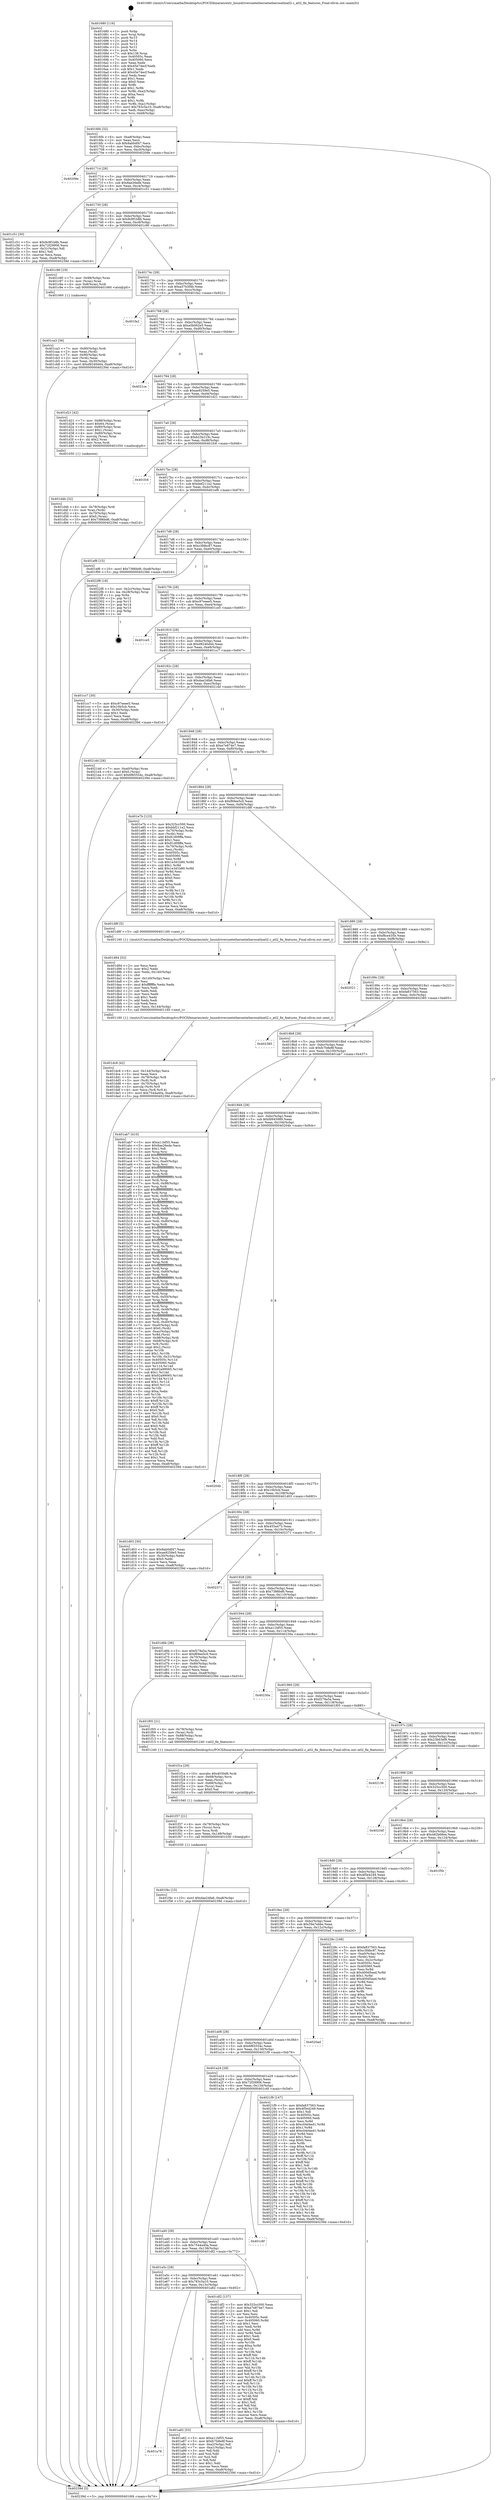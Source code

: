 digraph "0x401680" {
  label = "0x401680 (/mnt/c/Users/mathe/Desktop/tcc/POCII/binaries/extr_linuxdriversnetethernetatherosatlxatl2.c_atl2_fix_features_Final-ollvm.out::main(0))"
  labelloc = "t"
  node[shape=record]

  Entry [label="",width=0.3,height=0.3,shape=circle,fillcolor=black,style=filled]
  "0x4016f4" [label="{
     0x4016f4 [32]\l
     | [instrs]\l
     &nbsp;&nbsp;0x4016f4 \<+6\>: mov -0xa8(%rbp),%eax\l
     &nbsp;&nbsp;0x4016fa \<+2\>: mov %eax,%ecx\l
     &nbsp;&nbsp;0x4016fc \<+6\>: sub $0x8ab0df47,%ecx\l
     &nbsp;&nbsp;0x401702 \<+6\>: mov %eax,-0xbc(%rbp)\l
     &nbsp;&nbsp;0x401708 \<+6\>: mov %ecx,-0xc0(%rbp)\l
     &nbsp;&nbsp;0x40170e \<+6\>: je 000000000040209e \<main+0xa1e\>\l
  }"]
  "0x40209e" [label="{
     0x40209e\l
  }", style=dashed]
  "0x401714" [label="{
     0x401714 [28]\l
     | [instrs]\l
     &nbsp;&nbsp;0x401714 \<+5\>: jmp 0000000000401719 \<main+0x99\>\l
     &nbsp;&nbsp;0x401719 \<+6\>: mov -0xbc(%rbp),%eax\l
     &nbsp;&nbsp;0x40171f \<+5\>: sub $0x8ae26ede,%eax\l
     &nbsp;&nbsp;0x401724 \<+6\>: mov %eax,-0xc4(%rbp)\l
     &nbsp;&nbsp;0x40172a \<+6\>: je 0000000000401c51 \<main+0x5d1\>\l
  }"]
  Exit [label="",width=0.3,height=0.3,shape=circle,fillcolor=black,style=filled,peripheries=2]
  "0x401c51" [label="{
     0x401c51 [30]\l
     | [instrs]\l
     &nbsp;&nbsp;0x401c51 \<+5\>: mov $0x9c9f1b8b,%eax\l
     &nbsp;&nbsp;0x401c56 \<+5\>: mov $0x72f29906,%ecx\l
     &nbsp;&nbsp;0x401c5b \<+3\>: mov -0x31(%rbp),%dl\l
     &nbsp;&nbsp;0x401c5e \<+3\>: test $0x1,%dl\l
     &nbsp;&nbsp;0x401c61 \<+3\>: cmovne %ecx,%eax\l
     &nbsp;&nbsp;0x401c64 \<+6\>: mov %eax,-0xa8(%rbp)\l
     &nbsp;&nbsp;0x401c6a \<+5\>: jmp 000000000040239d \<main+0xd1d\>\l
  }"]
  "0x401730" [label="{
     0x401730 [28]\l
     | [instrs]\l
     &nbsp;&nbsp;0x401730 \<+5\>: jmp 0000000000401735 \<main+0xb5\>\l
     &nbsp;&nbsp;0x401735 \<+6\>: mov -0xbc(%rbp),%eax\l
     &nbsp;&nbsp;0x40173b \<+5\>: sub $0x9c9f1b8b,%eax\l
     &nbsp;&nbsp;0x401740 \<+6\>: mov %eax,-0xc8(%rbp)\l
     &nbsp;&nbsp;0x401746 \<+6\>: je 0000000000401c90 \<main+0x610\>\l
  }"]
  "0x401f4c" [label="{
     0x401f4c [15]\l
     | [instrs]\l
     &nbsp;&nbsp;0x401f4c \<+10\>: movl $0xdae24fa6,-0xa8(%rbp)\l
     &nbsp;&nbsp;0x401f56 \<+5\>: jmp 000000000040239d \<main+0xd1d\>\l
  }"]
  "0x401c90" [label="{
     0x401c90 [19]\l
     | [instrs]\l
     &nbsp;&nbsp;0x401c90 \<+7\>: mov -0x98(%rbp),%rax\l
     &nbsp;&nbsp;0x401c97 \<+3\>: mov (%rax),%rax\l
     &nbsp;&nbsp;0x401c9a \<+4\>: mov 0x8(%rax),%rdi\l
     &nbsp;&nbsp;0x401c9e \<+5\>: call 0000000000401060 \<atoi@plt\>\l
     | [calls]\l
     &nbsp;&nbsp;0x401060 \{1\} (unknown)\l
  }"]
  "0x40174c" [label="{
     0x40174c [28]\l
     | [instrs]\l
     &nbsp;&nbsp;0x40174c \<+5\>: jmp 0000000000401751 \<main+0xd1\>\l
     &nbsp;&nbsp;0x401751 \<+6\>: mov -0xbc(%rbp),%eax\l
     &nbsp;&nbsp;0x401757 \<+5\>: sub $0xa57b3f4b,%eax\l
     &nbsp;&nbsp;0x40175c \<+6\>: mov %eax,-0xcc(%rbp)\l
     &nbsp;&nbsp;0x401762 \<+6\>: je 0000000000401fa2 \<main+0x922\>\l
  }"]
  "0x401f37" [label="{
     0x401f37 [21]\l
     | [instrs]\l
     &nbsp;&nbsp;0x401f37 \<+4\>: mov -0x78(%rbp),%rcx\l
     &nbsp;&nbsp;0x401f3b \<+3\>: mov (%rcx),%rcx\l
     &nbsp;&nbsp;0x401f3e \<+3\>: mov %rcx,%rdi\l
     &nbsp;&nbsp;0x401f41 \<+6\>: mov %eax,-0x148(%rbp)\l
     &nbsp;&nbsp;0x401f47 \<+5\>: call 0000000000401030 \<free@plt\>\l
     | [calls]\l
     &nbsp;&nbsp;0x401030 \{1\} (unknown)\l
  }"]
  "0x401fa2" [label="{
     0x401fa2\l
  }", style=dashed]
  "0x401768" [label="{
     0x401768 [28]\l
     | [instrs]\l
     &nbsp;&nbsp;0x401768 \<+5\>: jmp 000000000040176d \<main+0xed\>\l
     &nbsp;&nbsp;0x40176d \<+6\>: mov -0xbc(%rbp),%eax\l
     &nbsp;&nbsp;0x401773 \<+5\>: sub $0xa5b062e5,%eax\l
     &nbsp;&nbsp;0x401778 \<+6\>: mov %eax,-0xd0(%rbp)\l
     &nbsp;&nbsp;0x40177e \<+6\>: je 00000000004021ce \<main+0xb4e\>\l
  }"]
  "0x401f1a" [label="{
     0x401f1a [29]\l
     | [instrs]\l
     &nbsp;&nbsp;0x401f1a \<+10\>: movabs $0x4030d6,%rdi\l
     &nbsp;&nbsp;0x401f24 \<+4\>: mov -0x68(%rbp),%rcx\l
     &nbsp;&nbsp;0x401f28 \<+2\>: mov %eax,(%rcx)\l
     &nbsp;&nbsp;0x401f2a \<+4\>: mov -0x68(%rbp),%rcx\l
     &nbsp;&nbsp;0x401f2e \<+2\>: mov (%rcx),%esi\l
     &nbsp;&nbsp;0x401f30 \<+2\>: mov $0x0,%al\l
     &nbsp;&nbsp;0x401f32 \<+5\>: call 0000000000401040 \<printf@plt\>\l
     | [calls]\l
     &nbsp;&nbsp;0x401040 \{1\} (unknown)\l
  }"]
  "0x4021ce" [label="{
     0x4021ce\l
  }", style=dashed]
  "0x401784" [label="{
     0x401784 [28]\l
     | [instrs]\l
     &nbsp;&nbsp;0x401784 \<+5\>: jmp 0000000000401789 \<main+0x109\>\l
     &nbsp;&nbsp;0x401789 \<+6\>: mov -0xbc(%rbp),%eax\l
     &nbsp;&nbsp;0x40178f \<+5\>: sub $0xae9259e5,%eax\l
     &nbsp;&nbsp;0x401794 \<+6\>: mov %eax,-0xd4(%rbp)\l
     &nbsp;&nbsp;0x40179a \<+6\>: je 0000000000401d21 \<main+0x6a1\>\l
  }"]
  "0x401dc8" [label="{
     0x401dc8 [42]\l
     | [instrs]\l
     &nbsp;&nbsp;0x401dc8 \<+6\>: mov -0x144(%rbp),%ecx\l
     &nbsp;&nbsp;0x401dce \<+3\>: imul %eax,%ecx\l
     &nbsp;&nbsp;0x401dd1 \<+4\>: mov -0x78(%rbp),%r8\l
     &nbsp;&nbsp;0x401dd5 \<+3\>: mov (%r8),%r8\l
     &nbsp;&nbsp;0x401dd8 \<+4\>: mov -0x70(%rbp),%r9\l
     &nbsp;&nbsp;0x401ddc \<+3\>: movslq (%r9),%r9\l
     &nbsp;&nbsp;0x401ddf \<+4\>: mov %ecx,(%r8,%r9,4)\l
     &nbsp;&nbsp;0x401de3 \<+10\>: movl $0x7544a40a,-0xa8(%rbp)\l
     &nbsp;&nbsp;0x401ded \<+5\>: jmp 000000000040239d \<main+0xd1d\>\l
  }"]
  "0x401d21" [label="{
     0x401d21 [42]\l
     | [instrs]\l
     &nbsp;&nbsp;0x401d21 \<+7\>: mov -0x88(%rbp),%rax\l
     &nbsp;&nbsp;0x401d28 \<+6\>: movl $0x64,(%rax)\l
     &nbsp;&nbsp;0x401d2e \<+4\>: mov -0x80(%rbp),%rax\l
     &nbsp;&nbsp;0x401d32 \<+6\>: movl $0x1,(%rax)\l
     &nbsp;&nbsp;0x401d38 \<+4\>: mov -0x80(%rbp),%rax\l
     &nbsp;&nbsp;0x401d3c \<+3\>: movslq (%rax),%rax\l
     &nbsp;&nbsp;0x401d3f \<+4\>: shl $0x2,%rax\l
     &nbsp;&nbsp;0x401d43 \<+3\>: mov %rax,%rdi\l
     &nbsp;&nbsp;0x401d46 \<+5\>: call 0000000000401050 \<malloc@plt\>\l
     | [calls]\l
     &nbsp;&nbsp;0x401050 \{1\} (unknown)\l
  }"]
  "0x4017a0" [label="{
     0x4017a0 [28]\l
     | [instrs]\l
     &nbsp;&nbsp;0x4017a0 \<+5\>: jmp 00000000004017a5 \<main+0x125\>\l
     &nbsp;&nbsp;0x4017a5 \<+6\>: mov -0xbc(%rbp),%eax\l
     &nbsp;&nbsp;0x4017ab \<+5\>: sub $0xb23b219c,%eax\l
     &nbsp;&nbsp;0x4017b0 \<+6\>: mov %eax,-0xd8(%rbp)\l
     &nbsp;&nbsp;0x4017b6 \<+6\>: je 0000000000401fc6 \<main+0x946\>\l
  }"]
  "0x401d94" [label="{
     0x401d94 [52]\l
     | [instrs]\l
     &nbsp;&nbsp;0x401d94 \<+2\>: xor %ecx,%ecx\l
     &nbsp;&nbsp;0x401d96 \<+5\>: mov $0x2,%edx\l
     &nbsp;&nbsp;0x401d9b \<+6\>: mov %edx,-0x140(%rbp)\l
     &nbsp;&nbsp;0x401da1 \<+1\>: cltd\l
     &nbsp;&nbsp;0x401da2 \<+6\>: mov -0x140(%rbp),%esi\l
     &nbsp;&nbsp;0x401da8 \<+2\>: idiv %esi\l
     &nbsp;&nbsp;0x401daa \<+6\>: imul $0xfffffffe,%edx,%edx\l
     &nbsp;&nbsp;0x401db0 \<+2\>: mov %ecx,%edi\l
     &nbsp;&nbsp;0x401db2 \<+2\>: sub %edx,%edi\l
     &nbsp;&nbsp;0x401db4 \<+2\>: mov %ecx,%edx\l
     &nbsp;&nbsp;0x401db6 \<+3\>: sub $0x1,%edx\l
     &nbsp;&nbsp;0x401db9 \<+2\>: add %edx,%edi\l
     &nbsp;&nbsp;0x401dbb \<+2\>: sub %edi,%ecx\l
     &nbsp;&nbsp;0x401dbd \<+6\>: mov %ecx,-0x144(%rbp)\l
     &nbsp;&nbsp;0x401dc3 \<+5\>: call 0000000000401160 \<next_i\>\l
     | [calls]\l
     &nbsp;&nbsp;0x401160 \{1\} (/mnt/c/Users/mathe/Desktop/tcc/POCII/binaries/extr_linuxdriversnetethernetatherosatlxatl2.c_atl2_fix_features_Final-ollvm.out::next_i)\l
  }"]
  "0x401fc6" [label="{
     0x401fc6\l
  }", style=dashed]
  "0x4017bc" [label="{
     0x4017bc [28]\l
     | [instrs]\l
     &nbsp;&nbsp;0x4017bc \<+5\>: jmp 00000000004017c1 \<main+0x141\>\l
     &nbsp;&nbsp;0x4017c1 \<+6\>: mov -0xbc(%rbp),%eax\l
     &nbsp;&nbsp;0x4017c7 \<+5\>: sub $0xbbf211e2,%eax\l
     &nbsp;&nbsp;0x4017cc \<+6\>: mov %eax,-0xdc(%rbp)\l
     &nbsp;&nbsp;0x4017d2 \<+6\>: je 0000000000401ef6 \<main+0x876\>\l
  }"]
  "0x401d4b" [label="{
     0x401d4b [32]\l
     | [instrs]\l
     &nbsp;&nbsp;0x401d4b \<+4\>: mov -0x78(%rbp),%rdi\l
     &nbsp;&nbsp;0x401d4f \<+3\>: mov %rax,(%rdi)\l
     &nbsp;&nbsp;0x401d52 \<+4\>: mov -0x70(%rbp),%rax\l
     &nbsp;&nbsp;0x401d56 \<+6\>: movl $0x0,(%rax)\l
     &nbsp;&nbsp;0x401d5c \<+10\>: movl $0x7386bd6,-0xa8(%rbp)\l
     &nbsp;&nbsp;0x401d66 \<+5\>: jmp 000000000040239d \<main+0xd1d\>\l
  }"]
  "0x401ef6" [label="{
     0x401ef6 [15]\l
     | [instrs]\l
     &nbsp;&nbsp;0x401ef6 \<+10\>: movl $0x7386bd6,-0xa8(%rbp)\l
     &nbsp;&nbsp;0x401f00 \<+5\>: jmp 000000000040239d \<main+0xd1d\>\l
  }"]
  "0x4017d8" [label="{
     0x4017d8 [28]\l
     | [instrs]\l
     &nbsp;&nbsp;0x4017d8 \<+5\>: jmp 00000000004017dd \<main+0x15d\>\l
     &nbsp;&nbsp;0x4017dd \<+6\>: mov -0xbc(%rbp),%eax\l
     &nbsp;&nbsp;0x4017e3 \<+5\>: sub $0xc3fdbc87,%eax\l
     &nbsp;&nbsp;0x4017e8 \<+6\>: mov %eax,-0xe0(%rbp)\l
     &nbsp;&nbsp;0x4017ee \<+6\>: je 00000000004022f8 \<main+0xc78\>\l
  }"]
  "0x401ca3" [label="{
     0x401ca3 [36]\l
     | [instrs]\l
     &nbsp;&nbsp;0x401ca3 \<+7\>: mov -0x90(%rbp),%rdi\l
     &nbsp;&nbsp;0x401caa \<+2\>: mov %eax,(%rdi)\l
     &nbsp;&nbsp;0x401cac \<+7\>: mov -0x90(%rbp),%rdi\l
     &nbsp;&nbsp;0x401cb3 \<+2\>: mov (%rdi),%eax\l
     &nbsp;&nbsp;0x401cb5 \<+3\>: mov %eax,-0x30(%rbp)\l
     &nbsp;&nbsp;0x401cb8 \<+10\>: movl $0xd9240d44,-0xa8(%rbp)\l
     &nbsp;&nbsp;0x401cc2 \<+5\>: jmp 000000000040239d \<main+0xd1d\>\l
  }"]
  "0x4022f8" [label="{
     0x4022f8 [18]\l
     | [instrs]\l
     &nbsp;&nbsp;0x4022f8 \<+3\>: mov -0x2c(%rbp),%eax\l
     &nbsp;&nbsp;0x4022fb \<+4\>: lea -0x28(%rbp),%rsp\l
     &nbsp;&nbsp;0x4022ff \<+1\>: pop %rbx\l
     &nbsp;&nbsp;0x402300 \<+2\>: pop %r12\l
     &nbsp;&nbsp;0x402302 \<+2\>: pop %r13\l
     &nbsp;&nbsp;0x402304 \<+2\>: pop %r14\l
     &nbsp;&nbsp;0x402306 \<+2\>: pop %r15\l
     &nbsp;&nbsp;0x402308 \<+1\>: pop %rbp\l
     &nbsp;&nbsp;0x402309 \<+1\>: ret\l
  }"]
  "0x4017f4" [label="{
     0x4017f4 [28]\l
     | [instrs]\l
     &nbsp;&nbsp;0x4017f4 \<+5\>: jmp 00000000004017f9 \<main+0x179\>\l
     &nbsp;&nbsp;0x4017f9 \<+6\>: mov -0xbc(%rbp),%eax\l
     &nbsp;&nbsp;0x4017ff \<+5\>: sub $0xc97eeee5,%eax\l
     &nbsp;&nbsp;0x401804 \<+6\>: mov %eax,-0xe4(%rbp)\l
     &nbsp;&nbsp;0x40180a \<+6\>: je 0000000000401ce5 \<main+0x665\>\l
  }"]
  "0x401680" [label="{
     0x401680 [116]\l
     | [instrs]\l
     &nbsp;&nbsp;0x401680 \<+1\>: push %rbp\l
     &nbsp;&nbsp;0x401681 \<+3\>: mov %rsp,%rbp\l
     &nbsp;&nbsp;0x401684 \<+2\>: push %r15\l
     &nbsp;&nbsp;0x401686 \<+2\>: push %r14\l
     &nbsp;&nbsp;0x401688 \<+2\>: push %r13\l
     &nbsp;&nbsp;0x40168a \<+2\>: push %r12\l
     &nbsp;&nbsp;0x40168c \<+1\>: push %rbx\l
     &nbsp;&nbsp;0x40168d \<+7\>: sub $0x138,%rsp\l
     &nbsp;&nbsp;0x401694 \<+7\>: mov 0x40505c,%eax\l
     &nbsp;&nbsp;0x40169b \<+7\>: mov 0x405060,%ecx\l
     &nbsp;&nbsp;0x4016a2 \<+2\>: mov %eax,%edx\l
     &nbsp;&nbsp;0x4016a4 \<+6\>: sub $0x45e74ecf,%edx\l
     &nbsp;&nbsp;0x4016aa \<+3\>: sub $0x1,%edx\l
     &nbsp;&nbsp;0x4016ad \<+6\>: add $0x45e74ecf,%edx\l
     &nbsp;&nbsp;0x4016b3 \<+3\>: imul %edx,%eax\l
     &nbsp;&nbsp;0x4016b6 \<+3\>: and $0x1,%eax\l
     &nbsp;&nbsp;0x4016b9 \<+3\>: cmp $0x0,%eax\l
     &nbsp;&nbsp;0x4016bc \<+4\>: sete %r8b\l
     &nbsp;&nbsp;0x4016c0 \<+4\>: and $0x1,%r8b\l
     &nbsp;&nbsp;0x4016c4 \<+7\>: mov %r8b,-0xa2(%rbp)\l
     &nbsp;&nbsp;0x4016cb \<+3\>: cmp $0xa,%ecx\l
     &nbsp;&nbsp;0x4016ce \<+4\>: setl %r8b\l
     &nbsp;&nbsp;0x4016d2 \<+4\>: and $0x1,%r8b\l
     &nbsp;&nbsp;0x4016d6 \<+7\>: mov %r8b,-0xa1(%rbp)\l
     &nbsp;&nbsp;0x4016dd \<+10\>: movl $0x783c5a10,-0xa8(%rbp)\l
     &nbsp;&nbsp;0x4016e7 \<+6\>: mov %edi,-0xac(%rbp)\l
     &nbsp;&nbsp;0x4016ed \<+7\>: mov %rsi,-0xb8(%rbp)\l
  }"]
  "0x401ce5" [label="{
     0x401ce5\l
  }", style=dashed]
  "0x401810" [label="{
     0x401810 [28]\l
     | [instrs]\l
     &nbsp;&nbsp;0x401810 \<+5\>: jmp 0000000000401815 \<main+0x195\>\l
     &nbsp;&nbsp;0x401815 \<+6\>: mov -0xbc(%rbp),%eax\l
     &nbsp;&nbsp;0x40181b \<+5\>: sub $0xd9240d44,%eax\l
     &nbsp;&nbsp;0x401820 \<+6\>: mov %eax,-0xe8(%rbp)\l
     &nbsp;&nbsp;0x401826 \<+6\>: je 0000000000401cc7 \<main+0x647\>\l
  }"]
  "0x40239d" [label="{
     0x40239d [5]\l
     | [instrs]\l
     &nbsp;&nbsp;0x40239d \<+5\>: jmp 00000000004016f4 \<main+0x74\>\l
  }"]
  "0x401cc7" [label="{
     0x401cc7 [30]\l
     | [instrs]\l
     &nbsp;&nbsp;0x401cc7 \<+5\>: mov $0xc97eeee5,%eax\l
     &nbsp;&nbsp;0x401ccc \<+5\>: mov $0x10b5cb,%ecx\l
     &nbsp;&nbsp;0x401cd1 \<+3\>: mov -0x30(%rbp),%edx\l
     &nbsp;&nbsp;0x401cd4 \<+3\>: cmp $0x1,%edx\l
     &nbsp;&nbsp;0x401cd7 \<+3\>: cmovl %ecx,%eax\l
     &nbsp;&nbsp;0x401cda \<+6\>: mov %eax,-0xa8(%rbp)\l
     &nbsp;&nbsp;0x401ce0 \<+5\>: jmp 000000000040239d \<main+0xd1d\>\l
  }"]
  "0x40182c" [label="{
     0x40182c [28]\l
     | [instrs]\l
     &nbsp;&nbsp;0x40182c \<+5\>: jmp 0000000000401831 \<main+0x1b1\>\l
     &nbsp;&nbsp;0x401831 \<+6\>: mov -0xbc(%rbp),%eax\l
     &nbsp;&nbsp;0x401837 \<+5\>: sub $0xdae24fa6,%eax\l
     &nbsp;&nbsp;0x40183c \<+6\>: mov %eax,-0xec(%rbp)\l
     &nbsp;&nbsp;0x401842 \<+6\>: je 00000000004021dd \<main+0xb5d\>\l
  }"]
  "0x401a78" [label="{
     0x401a78\l
  }", style=dashed]
  "0x4021dd" [label="{
     0x4021dd [28]\l
     | [instrs]\l
     &nbsp;&nbsp;0x4021dd \<+7\>: mov -0xa0(%rbp),%rax\l
     &nbsp;&nbsp;0x4021e4 \<+6\>: movl $0x0,(%rax)\l
     &nbsp;&nbsp;0x4021ea \<+10\>: movl $0x6f65554c,-0xa8(%rbp)\l
     &nbsp;&nbsp;0x4021f4 \<+5\>: jmp 000000000040239d \<main+0xd1d\>\l
  }"]
  "0x401848" [label="{
     0x401848 [28]\l
     | [instrs]\l
     &nbsp;&nbsp;0x401848 \<+5\>: jmp 000000000040184d \<main+0x1cd\>\l
     &nbsp;&nbsp;0x40184d \<+6\>: mov -0xbc(%rbp),%eax\l
     &nbsp;&nbsp;0x401853 \<+5\>: sub $0xe7e874e7,%eax\l
     &nbsp;&nbsp;0x401858 \<+6\>: mov %eax,-0xf0(%rbp)\l
     &nbsp;&nbsp;0x40185e \<+6\>: je 0000000000401e7b \<main+0x7fb\>\l
  }"]
  "0x401a82" [label="{
     0x401a82 [53]\l
     | [instrs]\l
     &nbsp;&nbsp;0x401a82 \<+5\>: mov $0xa11bf55,%eax\l
     &nbsp;&nbsp;0x401a87 \<+5\>: mov $0xfc7b8e8f,%ecx\l
     &nbsp;&nbsp;0x401a8c \<+6\>: mov -0xa2(%rbp),%dl\l
     &nbsp;&nbsp;0x401a92 \<+7\>: mov -0xa1(%rbp),%sil\l
     &nbsp;&nbsp;0x401a99 \<+3\>: mov %dl,%dil\l
     &nbsp;&nbsp;0x401a9c \<+3\>: and %sil,%dil\l
     &nbsp;&nbsp;0x401a9f \<+3\>: xor %sil,%dl\l
     &nbsp;&nbsp;0x401aa2 \<+3\>: or %dl,%dil\l
     &nbsp;&nbsp;0x401aa5 \<+4\>: test $0x1,%dil\l
     &nbsp;&nbsp;0x401aa9 \<+3\>: cmovne %ecx,%eax\l
     &nbsp;&nbsp;0x401aac \<+6\>: mov %eax,-0xa8(%rbp)\l
     &nbsp;&nbsp;0x401ab2 \<+5\>: jmp 000000000040239d \<main+0xd1d\>\l
  }"]
  "0x401e7b" [label="{
     0x401e7b [123]\l
     | [instrs]\l
     &nbsp;&nbsp;0x401e7b \<+5\>: mov $0x325cc500,%eax\l
     &nbsp;&nbsp;0x401e80 \<+5\>: mov $0xbbf211e2,%ecx\l
     &nbsp;&nbsp;0x401e85 \<+4\>: mov -0x70(%rbp),%rdx\l
     &nbsp;&nbsp;0x401e89 \<+2\>: mov (%rdx),%esi\l
     &nbsp;&nbsp;0x401e8b \<+6\>: add $0x81d09ffa,%esi\l
     &nbsp;&nbsp;0x401e91 \<+3\>: add $0x1,%esi\l
     &nbsp;&nbsp;0x401e94 \<+6\>: sub $0x81d09ffa,%esi\l
     &nbsp;&nbsp;0x401e9a \<+4\>: mov -0x70(%rbp),%rdx\l
     &nbsp;&nbsp;0x401e9e \<+2\>: mov %esi,(%rdx)\l
     &nbsp;&nbsp;0x401ea0 \<+7\>: mov 0x40505c,%esi\l
     &nbsp;&nbsp;0x401ea7 \<+7\>: mov 0x405060,%edi\l
     &nbsp;&nbsp;0x401eae \<+3\>: mov %esi,%r8d\l
     &nbsp;&nbsp;0x401eb1 \<+7\>: sub $0x1e3d1b80,%r8d\l
     &nbsp;&nbsp;0x401eb8 \<+4\>: sub $0x1,%r8d\l
     &nbsp;&nbsp;0x401ebc \<+7\>: add $0x1e3d1b80,%r8d\l
     &nbsp;&nbsp;0x401ec3 \<+4\>: imul %r8d,%esi\l
     &nbsp;&nbsp;0x401ec7 \<+3\>: and $0x1,%esi\l
     &nbsp;&nbsp;0x401eca \<+3\>: cmp $0x0,%esi\l
     &nbsp;&nbsp;0x401ecd \<+4\>: sete %r9b\l
     &nbsp;&nbsp;0x401ed1 \<+3\>: cmp $0xa,%edi\l
     &nbsp;&nbsp;0x401ed4 \<+4\>: setl %r10b\l
     &nbsp;&nbsp;0x401ed8 \<+3\>: mov %r9b,%r11b\l
     &nbsp;&nbsp;0x401edb \<+3\>: and %r10b,%r11b\l
     &nbsp;&nbsp;0x401ede \<+3\>: xor %r10b,%r9b\l
     &nbsp;&nbsp;0x401ee1 \<+3\>: or %r9b,%r11b\l
     &nbsp;&nbsp;0x401ee4 \<+4\>: test $0x1,%r11b\l
     &nbsp;&nbsp;0x401ee8 \<+3\>: cmovne %ecx,%eax\l
     &nbsp;&nbsp;0x401eeb \<+6\>: mov %eax,-0xa8(%rbp)\l
     &nbsp;&nbsp;0x401ef1 \<+5\>: jmp 000000000040239d \<main+0xd1d\>\l
  }"]
  "0x401864" [label="{
     0x401864 [28]\l
     | [instrs]\l
     &nbsp;&nbsp;0x401864 \<+5\>: jmp 0000000000401869 \<main+0x1e9\>\l
     &nbsp;&nbsp;0x401869 \<+6\>: mov -0xbc(%rbp),%eax\l
     &nbsp;&nbsp;0x40186f \<+5\>: sub $0xf69ee5c0,%eax\l
     &nbsp;&nbsp;0x401874 \<+6\>: mov %eax,-0xf4(%rbp)\l
     &nbsp;&nbsp;0x40187a \<+6\>: je 0000000000401d8f \<main+0x70f\>\l
  }"]
  "0x401a5c" [label="{
     0x401a5c [28]\l
     | [instrs]\l
     &nbsp;&nbsp;0x401a5c \<+5\>: jmp 0000000000401a61 \<main+0x3e1\>\l
     &nbsp;&nbsp;0x401a61 \<+6\>: mov -0xbc(%rbp),%eax\l
     &nbsp;&nbsp;0x401a67 \<+5\>: sub $0x783c5a10,%eax\l
     &nbsp;&nbsp;0x401a6c \<+6\>: mov %eax,-0x13c(%rbp)\l
     &nbsp;&nbsp;0x401a72 \<+6\>: je 0000000000401a82 \<main+0x402\>\l
  }"]
  "0x401d8f" [label="{
     0x401d8f [5]\l
     | [instrs]\l
     &nbsp;&nbsp;0x401d8f \<+5\>: call 0000000000401160 \<next_i\>\l
     | [calls]\l
     &nbsp;&nbsp;0x401160 \{1\} (/mnt/c/Users/mathe/Desktop/tcc/POCII/binaries/extr_linuxdriversnetethernetatherosatlxatl2.c_atl2_fix_features_Final-ollvm.out::next_i)\l
  }"]
  "0x401880" [label="{
     0x401880 [28]\l
     | [instrs]\l
     &nbsp;&nbsp;0x401880 \<+5\>: jmp 0000000000401885 \<main+0x205\>\l
     &nbsp;&nbsp;0x401885 \<+6\>: mov -0xbc(%rbp),%eax\l
     &nbsp;&nbsp;0x40188b \<+5\>: sub $0xf8ce435b,%eax\l
     &nbsp;&nbsp;0x401890 \<+6\>: mov %eax,-0xf8(%rbp)\l
     &nbsp;&nbsp;0x401896 \<+6\>: je 0000000000402021 \<main+0x9a1\>\l
  }"]
  "0x401df2" [label="{
     0x401df2 [137]\l
     | [instrs]\l
     &nbsp;&nbsp;0x401df2 \<+5\>: mov $0x325cc500,%eax\l
     &nbsp;&nbsp;0x401df7 \<+5\>: mov $0xe7e874e7,%ecx\l
     &nbsp;&nbsp;0x401dfc \<+2\>: mov $0x1,%dl\l
     &nbsp;&nbsp;0x401dfe \<+2\>: xor %esi,%esi\l
     &nbsp;&nbsp;0x401e00 \<+7\>: mov 0x40505c,%edi\l
     &nbsp;&nbsp;0x401e07 \<+8\>: mov 0x405060,%r8d\l
     &nbsp;&nbsp;0x401e0f \<+3\>: sub $0x1,%esi\l
     &nbsp;&nbsp;0x401e12 \<+3\>: mov %edi,%r9d\l
     &nbsp;&nbsp;0x401e15 \<+3\>: add %esi,%r9d\l
     &nbsp;&nbsp;0x401e18 \<+4\>: imul %r9d,%edi\l
     &nbsp;&nbsp;0x401e1c \<+3\>: and $0x1,%edi\l
     &nbsp;&nbsp;0x401e1f \<+3\>: cmp $0x0,%edi\l
     &nbsp;&nbsp;0x401e22 \<+4\>: sete %r10b\l
     &nbsp;&nbsp;0x401e26 \<+4\>: cmp $0xa,%r8d\l
     &nbsp;&nbsp;0x401e2a \<+4\>: setl %r11b\l
     &nbsp;&nbsp;0x401e2e \<+3\>: mov %r10b,%bl\l
     &nbsp;&nbsp;0x401e31 \<+3\>: xor $0xff,%bl\l
     &nbsp;&nbsp;0x401e34 \<+3\>: mov %r11b,%r14b\l
     &nbsp;&nbsp;0x401e37 \<+4\>: xor $0xff,%r14b\l
     &nbsp;&nbsp;0x401e3b \<+3\>: xor $0x1,%dl\l
     &nbsp;&nbsp;0x401e3e \<+3\>: mov %bl,%r15b\l
     &nbsp;&nbsp;0x401e41 \<+4\>: and $0xff,%r15b\l
     &nbsp;&nbsp;0x401e45 \<+3\>: and %dl,%r10b\l
     &nbsp;&nbsp;0x401e48 \<+3\>: mov %r14b,%r12b\l
     &nbsp;&nbsp;0x401e4b \<+4\>: and $0xff,%r12b\l
     &nbsp;&nbsp;0x401e4f \<+3\>: and %dl,%r11b\l
     &nbsp;&nbsp;0x401e52 \<+3\>: or %r10b,%r15b\l
     &nbsp;&nbsp;0x401e55 \<+3\>: or %r11b,%r12b\l
     &nbsp;&nbsp;0x401e58 \<+3\>: xor %r12b,%r15b\l
     &nbsp;&nbsp;0x401e5b \<+3\>: or %r14b,%bl\l
     &nbsp;&nbsp;0x401e5e \<+3\>: xor $0xff,%bl\l
     &nbsp;&nbsp;0x401e61 \<+3\>: or $0x1,%dl\l
     &nbsp;&nbsp;0x401e64 \<+2\>: and %dl,%bl\l
     &nbsp;&nbsp;0x401e66 \<+3\>: or %bl,%r15b\l
     &nbsp;&nbsp;0x401e69 \<+4\>: test $0x1,%r15b\l
     &nbsp;&nbsp;0x401e6d \<+3\>: cmovne %ecx,%eax\l
     &nbsp;&nbsp;0x401e70 \<+6\>: mov %eax,-0xa8(%rbp)\l
     &nbsp;&nbsp;0x401e76 \<+5\>: jmp 000000000040239d \<main+0xd1d\>\l
  }"]
  "0x402021" [label="{
     0x402021\l
  }", style=dashed]
  "0x40189c" [label="{
     0x40189c [28]\l
     | [instrs]\l
     &nbsp;&nbsp;0x40189c \<+5\>: jmp 00000000004018a1 \<main+0x221\>\l
     &nbsp;&nbsp;0x4018a1 \<+6\>: mov -0xbc(%rbp),%eax\l
     &nbsp;&nbsp;0x4018a7 \<+5\>: sub $0xfa837563,%eax\l
     &nbsp;&nbsp;0x4018ac \<+6\>: mov %eax,-0xfc(%rbp)\l
     &nbsp;&nbsp;0x4018b2 \<+6\>: je 0000000000402385 \<main+0xd05\>\l
  }"]
  "0x401a40" [label="{
     0x401a40 [28]\l
     | [instrs]\l
     &nbsp;&nbsp;0x401a40 \<+5\>: jmp 0000000000401a45 \<main+0x3c5\>\l
     &nbsp;&nbsp;0x401a45 \<+6\>: mov -0xbc(%rbp),%eax\l
     &nbsp;&nbsp;0x401a4b \<+5\>: sub $0x7544a40a,%eax\l
     &nbsp;&nbsp;0x401a50 \<+6\>: mov %eax,-0x138(%rbp)\l
     &nbsp;&nbsp;0x401a56 \<+6\>: je 0000000000401df2 \<main+0x772\>\l
  }"]
  "0x402385" [label="{
     0x402385\l
  }", style=dashed]
  "0x4018b8" [label="{
     0x4018b8 [28]\l
     | [instrs]\l
     &nbsp;&nbsp;0x4018b8 \<+5\>: jmp 00000000004018bd \<main+0x23d\>\l
     &nbsp;&nbsp;0x4018bd \<+6\>: mov -0xbc(%rbp),%eax\l
     &nbsp;&nbsp;0x4018c3 \<+5\>: sub $0xfc7b8e8f,%eax\l
     &nbsp;&nbsp;0x4018c8 \<+6\>: mov %eax,-0x100(%rbp)\l
     &nbsp;&nbsp;0x4018ce \<+6\>: je 0000000000401ab7 \<main+0x437\>\l
  }"]
  "0x401c6f" [label="{
     0x401c6f\l
  }", style=dashed]
  "0x401ab7" [label="{
     0x401ab7 [410]\l
     | [instrs]\l
     &nbsp;&nbsp;0x401ab7 \<+5\>: mov $0xa11bf55,%eax\l
     &nbsp;&nbsp;0x401abc \<+5\>: mov $0x8ae26ede,%ecx\l
     &nbsp;&nbsp;0x401ac1 \<+2\>: mov $0x1,%dl\l
     &nbsp;&nbsp;0x401ac3 \<+3\>: mov %rsp,%rsi\l
     &nbsp;&nbsp;0x401ac6 \<+4\>: add $0xfffffffffffffff0,%rsi\l
     &nbsp;&nbsp;0x401aca \<+3\>: mov %rsi,%rsp\l
     &nbsp;&nbsp;0x401acd \<+7\>: mov %rsi,-0xa0(%rbp)\l
     &nbsp;&nbsp;0x401ad4 \<+3\>: mov %rsp,%rsi\l
     &nbsp;&nbsp;0x401ad7 \<+4\>: add $0xfffffffffffffff0,%rsi\l
     &nbsp;&nbsp;0x401adb \<+3\>: mov %rsi,%rsp\l
     &nbsp;&nbsp;0x401ade \<+3\>: mov %rsp,%rdi\l
     &nbsp;&nbsp;0x401ae1 \<+4\>: add $0xfffffffffffffff0,%rdi\l
     &nbsp;&nbsp;0x401ae5 \<+3\>: mov %rdi,%rsp\l
     &nbsp;&nbsp;0x401ae8 \<+7\>: mov %rdi,-0x98(%rbp)\l
     &nbsp;&nbsp;0x401aef \<+3\>: mov %rsp,%rdi\l
     &nbsp;&nbsp;0x401af2 \<+4\>: add $0xfffffffffffffff0,%rdi\l
     &nbsp;&nbsp;0x401af6 \<+3\>: mov %rdi,%rsp\l
     &nbsp;&nbsp;0x401af9 \<+7\>: mov %rdi,-0x90(%rbp)\l
     &nbsp;&nbsp;0x401b00 \<+3\>: mov %rsp,%rdi\l
     &nbsp;&nbsp;0x401b03 \<+4\>: add $0xfffffffffffffff0,%rdi\l
     &nbsp;&nbsp;0x401b07 \<+3\>: mov %rdi,%rsp\l
     &nbsp;&nbsp;0x401b0a \<+7\>: mov %rdi,-0x88(%rbp)\l
     &nbsp;&nbsp;0x401b11 \<+3\>: mov %rsp,%rdi\l
     &nbsp;&nbsp;0x401b14 \<+4\>: add $0xfffffffffffffff0,%rdi\l
     &nbsp;&nbsp;0x401b18 \<+3\>: mov %rdi,%rsp\l
     &nbsp;&nbsp;0x401b1b \<+4\>: mov %rdi,-0x80(%rbp)\l
     &nbsp;&nbsp;0x401b1f \<+3\>: mov %rsp,%rdi\l
     &nbsp;&nbsp;0x401b22 \<+4\>: add $0xfffffffffffffff0,%rdi\l
     &nbsp;&nbsp;0x401b26 \<+3\>: mov %rdi,%rsp\l
     &nbsp;&nbsp;0x401b29 \<+4\>: mov %rdi,-0x78(%rbp)\l
     &nbsp;&nbsp;0x401b2d \<+3\>: mov %rsp,%rdi\l
     &nbsp;&nbsp;0x401b30 \<+4\>: add $0xfffffffffffffff0,%rdi\l
     &nbsp;&nbsp;0x401b34 \<+3\>: mov %rdi,%rsp\l
     &nbsp;&nbsp;0x401b37 \<+4\>: mov %rdi,-0x70(%rbp)\l
     &nbsp;&nbsp;0x401b3b \<+3\>: mov %rsp,%rdi\l
     &nbsp;&nbsp;0x401b3e \<+4\>: add $0xfffffffffffffff0,%rdi\l
     &nbsp;&nbsp;0x401b42 \<+3\>: mov %rdi,%rsp\l
     &nbsp;&nbsp;0x401b45 \<+4\>: mov %rdi,-0x68(%rbp)\l
     &nbsp;&nbsp;0x401b49 \<+3\>: mov %rsp,%rdi\l
     &nbsp;&nbsp;0x401b4c \<+4\>: add $0xfffffffffffffff0,%rdi\l
     &nbsp;&nbsp;0x401b50 \<+3\>: mov %rdi,%rsp\l
     &nbsp;&nbsp;0x401b53 \<+4\>: mov %rdi,-0x60(%rbp)\l
     &nbsp;&nbsp;0x401b57 \<+3\>: mov %rsp,%rdi\l
     &nbsp;&nbsp;0x401b5a \<+4\>: add $0xfffffffffffffff0,%rdi\l
     &nbsp;&nbsp;0x401b5e \<+3\>: mov %rdi,%rsp\l
     &nbsp;&nbsp;0x401b61 \<+4\>: mov %rdi,-0x58(%rbp)\l
     &nbsp;&nbsp;0x401b65 \<+3\>: mov %rsp,%rdi\l
     &nbsp;&nbsp;0x401b68 \<+4\>: add $0xfffffffffffffff0,%rdi\l
     &nbsp;&nbsp;0x401b6c \<+3\>: mov %rdi,%rsp\l
     &nbsp;&nbsp;0x401b6f \<+4\>: mov %rdi,-0x50(%rbp)\l
     &nbsp;&nbsp;0x401b73 \<+3\>: mov %rsp,%rdi\l
     &nbsp;&nbsp;0x401b76 \<+4\>: add $0xfffffffffffffff0,%rdi\l
     &nbsp;&nbsp;0x401b7a \<+3\>: mov %rdi,%rsp\l
     &nbsp;&nbsp;0x401b7d \<+4\>: mov %rdi,-0x48(%rbp)\l
     &nbsp;&nbsp;0x401b81 \<+3\>: mov %rsp,%rdi\l
     &nbsp;&nbsp;0x401b84 \<+4\>: add $0xfffffffffffffff0,%rdi\l
     &nbsp;&nbsp;0x401b88 \<+3\>: mov %rdi,%rsp\l
     &nbsp;&nbsp;0x401b8b \<+4\>: mov %rdi,-0x40(%rbp)\l
     &nbsp;&nbsp;0x401b8f \<+7\>: mov -0xa0(%rbp),%rdi\l
     &nbsp;&nbsp;0x401b96 \<+6\>: movl $0x0,(%rdi)\l
     &nbsp;&nbsp;0x401b9c \<+7\>: mov -0xac(%rbp),%r8d\l
     &nbsp;&nbsp;0x401ba3 \<+3\>: mov %r8d,(%rsi)\l
     &nbsp;&nbsp;0x401ba6 \<+7\>: mov -0x98(%rbp),%rdi\l
     &nbsp;&nbsp;0x401bad \<+7\>: mov -0xb8(%rbp),%r9\l
     &nbsp;&nbsp;0x401bb4 \<+3\>: mov %r9,(%rdi)\l
     &nbsp;&nbsp;0x401bb7 \<+3\>: cmpl $0x2,(%rsi)\l
     &nbsp;&nbsp;0x401bba \<+4\>: setne %r10b\l
     &nbsp;&nbsp;0x401bbe \<+4\>: and $0x1,%r10b\l
     &nbsp;&nbsp;0x401bc2 \<+4\>: mov %r10b,-0x31(%rbp)\l
     &nbsp;&nbsp;0x401bc6 \<+8\>: mov 0x40505c,%r11d\l
     &nbsp;&nbsp;0x401bce \<+7\>: mov 0x405060,%ebx\l
     &nbsp;&nbsp;0x401bd5 \<+3\>: mov %r11d,%r14d\l
     &nbsp;&nbsp;0x401bd8 \<+7\>: sub $0x92a99065,%r14d\l
     &nbsp;&nbsp;0x401bdf \<+4\>: sub $0x1,%r14d\l
     &nbsp;&nbsp;0x401be3 \<+7\>: add $0x92a99065,%r14d\l
     &nbsp;&nbsp;0x401bea \<+4\>: imul %r14d,%r11d\l
     &nbsp;&nbsp;0x401bee \<+4\>: and $0x1,%r11d\l
     &nbsp;&nbsp;0x401bf2 \<+4\>: cmp $0x0,%r11d\l
     &nbsp;&nbsp;0x401bf6 \<+4\>: sete %r10b\l
     &nbsp;&nbsp;0x401bfa \<+3\>: cmp $0xa,%ebx\l
     &nbsp;&nbsp;0x401bfd \<+4\>: setl %r15b\l
     &nbsp;&nbsp;0x401c01 \<+3\>: mov %r10b,%r12b\l
     &nbsp;&nbsp;0x401c04 \<+4\>: xor $0xff,%r12b\l
     &nbsp;&nbsp;0x401c08 \<+3\>: mov %r15b,%r13b\l
     &nbsp;&nbsp;0x401c0b \<+4\>: xor $0xff,%r13b\l
     &nbsp;&nbsp;0x401c0f \<+3\>: xor $0x0,%dl\l
     &nbsp;&nbsp;0x401c12 \<+3\>: mov %r12b,%sil\l
     &nbsp;&nbsp;0x401c15 \<+4\>: and $0x0,%sil\l
     &nbsp;&nbsp;0x401c19 \<+3\>: and %dl,%r10b\l
     &nbsp;&nbsp;0x401c1c \<+3\>: mov %r13b,%dil\l
     &nbsp;&nbsp;0x401c1f \<+4\>: and $0x0,%dil\l
     &nbsp;&nbsp;0x401c23 \<+3\>: and %dl,%r15b\l
     &nbsp;&nbsp;0x401c26 \<+3\>: or %r10b,%sil\l
     &nbsp;&nbsp;0x401c29 \<+3\>: or %r15b,%dil\l
     &nbsp;&nbsp;0x401c2c \<+3\>: xor %dil,%sil\l
     &nbsp;&nbsp;0x401c2f \<+3\>: or %r13b,%r12b\l
     &nbsp;&nbsp;0x401c32 \<+4\>: xor $0xff,%r12b\l
     &nbsp;&nbsp;0x401c36 \<+3\>: or $0x0,%dl\l
     &nbsp;&nbsp;0x401c39 \<+3\>: and %dl,%r12b\l
     &nbsp;&nbsp;0x401c3c \<+3\>: or %r12b,%sil\l
     &nbsp;&nbsp;0x401c3f \<+4\>: test $0x1,%sil\l
     &nbsp;&nbsp;0x401c43 \<+3\>: cmovne %ecx,%eax\l
     &nbsp;&nbsp;0x401c46 \<+6\>: mov %eax,-0xa8(%rbp)\l
     &nbsp;&nbsp;0x401c4c \<+5\>: jmp 000000000040239d \<main+0xd1d\>\l
  }"]
  "0x4018d4" [label="{
     0x4018d4 [28]\l
     | [instrs]\l
     &nbsp;&nbsp;0x4018d4 \<+5\>: jmp 00000000004018d9 \<main+0x259\>\l
     &nbsp;&nbsp;0x4018d9 \<+6\>: mov -0xbc(%rbp),%eax\l
     &nbsp;&nbsp;0x4018df \<+5\>: sub $0xfd945989,%eax\l
     &nbsp;&nbsp;0x4018e4 \<+6\>: mov %eax,-0x104(%rbp)\l
     &nbsp;&nbsp;0x4018ea \<+6\>: je 000000000040204b \<main+0x9cb\>\l
  }"]
  "0x401a24" [label="{
     0x401a24 [28]\l
     | [instrs]\l
     &nbsp;&nbsp;0x401a24 \<+5\>: jmp 0000000000401a29 \<main+0x3a9\>\l
     &nbsp;&nbsp;0x401a29 \<+6\>: mov -0xbc(%rbp),%eax\l
     &nbsp;&nbsp;0x401a2f \<+5\>: sub $0x72f29906,%eax\l
     &nbsp;&nbsp;0x401a34 \<+6\>: mov %eax,-0x134(%rbp)\l
     &nbsp;&nbsp;0x401a3a \<+6\>: je 0000000000401c6f \<main+0x5ef\>\l
  }"]
  "0x40204b" [label="{
     0x40204b\l
  }", style=dashed]
  "0x4018f0" [label="{
     0x4018f0 [28]\l
     | [instrs]\l
     &nbsp;&nbsp;0x4018f0 \<+5\>: jmp 00000000004018f5 \<main+0x275\>\l
     &nbsp;&nbsp;0x4018f5 \<+6\>: mov -0xbc(%rbp),%eax\l
     &nbsp;&nbsp;0x4018fb \<+5\>: sub $0x10b5cb,%eax\l
     &nbsp;&nbsp;0x401900 \<+6\>: mov %eax,-0x108(%rbp)\l
     &nbsp;&nbsp;0x401906 \<+6\>: je 0000000000401d03 \<main+0x683\>\l
  }"]
  "0x4021f9" [label="{
     0x4021f9 [147]\l
     | [instrs]\l
     &nbsp;&nbsp;0x4021f9 \<+5\>: mov $0xfa837563,%eax\l
     &nbsp;&nbsp;0x4021fe \<+5\>: mov $0x4f5e4249,%ecx\l
     &nbsp;&nbsp;0x402203 \<+2\>: mov $0x1,%dl\l
     &nbsp;&nbsp;0x402205 \<+7\>: mov 0x40505c,%esi\l
     &nbsp;&nbsp;0x40220c \<+7\>: mov 0x405060,%edi\l
     &nbsp;&nbsp;0x402213 \<+3\>: mov %esi,%r8d\l
     &nbsp;&nbsp;0x402216 \<+7\>: sub $0xc04d4ed1,%r8d\l
     &nbsp;&nbsp;0x40221d \<+4\>: sub $0x1,%r8d\l
     &nbsp;&nbsp;0x402221 \<+7\>: add $0xc04d4ed1,%r8d\l
     &nbsp;&nbsp;0x402228 \<+4\>: imul %r8d,%esi\l
     &nbsp;&nbsp;0x40222c \<+3\>: and $0x1,%esi\l
     &nbsp;&nbsp;0x40222f \<+3\>: cmp $0x0,%esi\l
     &nbsp;&nbsp;0x402232 \<+4\>: sete %r9b\l
     &nbsp;&nbsp;0x402236 \<+3\>: cmp $0xa,%edi\l
     &nbsp;&nbsp;0x402239 \<+4\>: setl %r10b\l
     &nbsp;&nbsp;0x40223d \<+3\>: mov %r9b,%r11b\l
     &nbsp;&nbsp;0x402240 \<+4\>: xor $0xff,%r11b\l
     &nbsp;&nbsp;0x402244 \<+3\>: mov %r10b,%bl\l
     &nbsp;&nbsp;0x402247 \<+3\>: xor $0xff,%bl\l
     &nbsp;&nbsp;0x40224a \<+3\>: xor $0x1,%dl\l
     &nbsp;&nbsp;0x40224d \<+3\>: mov %r11b,%r14b\l
     &nbsp;&nbsp;0x402250 \<+4\>: and $0xff,%r14b\l
     &nbsp;&nbsp;0x402254 \<+3\>: and %dl,%r9b\l
     &nbsp;&nbsp;0x402257 \<+3\>: mov %bl,%r15b\l
     &nbsp;&nbsp;0x40225a \<+4\>: and $0xff,%r15b\l
     &nbsp;&nbsp;0x40225e \<+3\>: and %dl,%r10b\l
     &nbsp;&nbsp;0x402261 \<+3\>: or %r9b,%r14b\l
     &nbsp;&nbsp;0x402264 \<+3\>: or %r10b,%r15b\l
     &nbsp;&nbsp;0x402267 \<+3\>: xor %r15b,%r14b\l
     &nbsp;&nbsp;0x40226a \<+3\>: or %bl,%r11b\l
     &nbsp;&nbsp;0x40226d \<+4\>: xor $0xff,%r11b\l
     &nbsp;&nbsp;0x402271 \<+3\>: or $0x1,%dl\l
     &nbsp;&nbsp;0x402274 \<+3\>: and %dl,%r11b\l
     &nbsp;&nbsp;0x402277 \<+3\>: or %r11b,%r14b\l
     &nbsp;&nbsp;0x40227a \<+4\>: test $0x1,%r14b\l
     &nbsp;&nbsp;0x40227e \<+3\>: cmovne %ecx,%eax\l
     &nbsp;&nbsp;0x402281 \<+6\>: mov %eax,-0xa8(%rbp)\l
     &nbsp;&nbsp;0x402287 \<+5\>: jmp 000000000040239d \<main+0xd1d\>\l
  }"]
  "0x401d03" [label="{
     0x401d03 [30]\l
     | [instrs]\l
     &nbsp;&nbsp;0x401d03 \<+5\>: mov $0x8ab0df47,%eax\l
     &nbsp;&nbsp;0x401d08 \<+5\>: mov $0xae9259e5,%ecx\l
     &nbsp;&nbsp;0x401d0d \<+3\>: mov -0x30(%rbp),%edx\l
     &nbsp;&nbsp;0x401d10 \<+3\>: cmp $0x0,%edx\l
     &nbsp;&nbsp;0x401d13 \<+3\>: cmove %ecx,%eax\l
     &nbsp;&nbsp;0x401d16 \<+6\>: mov %eax,-0xa8(%rbp)\l
     &nbsp;&nbsp;0x401d1c \<+5\>: jmp 000000000040239d \<main+0xd1d\>\l
  }"]
  "0x40190c" [label="{
     0x40190c [28]\l
     | [instrs]\l
     &nbsp;&nbsp;0x40190c \<+5\>: jmp 0000000000401911 \<main+0x291\>\l
     &nbsp;&nbsp;0x401911 \<+6\>: mov -0xbc(%rbp),%eax\l
     &nbsp;&nbsp;0x401917 \<+5\>: sub $0x455a473,%eax\l
     &nbsp;&nbsp;0x40191c \<+6\>: mov %eax,-0x10c(%rbp)\l
     &nbsp;&nbsp;0x401922 \<+6\>: je 0000000000402371 \<main+0xcf1\>\l
  }"]
  "0x401a08" [label="{
     0x401a08 [28]\l
     | [instrs]\l
     &nbsp;&nbsp;0x401a08 \<+5\>: jmp 0000000000401a0d \<main+0x38d\>\l
     &nbsp;&nbsp;0x401a0d \<+6\>: mov -0xbc(%rbp),%eax\l
     &nbsp;&nbsp;0x401a13 \<+5\>: sub $0x6f65554c,%eax\l
     &nbsp;&nbsp;0x401a18 \<+6\>: mov %eax,-0x130(%rbp)\l
     &nbsp;&nbsp;0x401a1e \<+6\>: je 00000000004021f9 \<main+0xb79\>\l
  }"]
  "0x402371" [label="{
     0x402371\l
  }", style=dashed]
  "0x401928" [label="{
     0x401928 [28]\l
     | [instrs]\l
     &nbsp;&nbsp;0x401928 \<+5\>: jmp 000000000040192d \<main+0x2ad\>\l
     &nbsp;&nbsp;0x40192d \<+6\>: mov -0xbc(%rbp),%eax\l
     &nbsp;&nbsp;0x401933 \<+5\>: sub $0x7386bd6,%eax\l
     &nbsp;&nbsp;0x401938 \<+6\>: mov %eax,-0x110(%rbp)\l
     &nbsp;&nbsp;0x40193e \<+6\>: je 0000000000401d6b \<main+0x6eb\>\l
  }"]
  "0x4020ad" [label="{
     0x4020ad\l
  }", style=dashed]
  "0x401d6b" [label="{
     0x401d6b [36]\l
     | [instrs]\l
     &nbsp;&nbsp;0x401d6b \<+5\>: mov $0xf278a5a,%eax\l
     &nbsp;&nbsp;0x401d70 \<+5\>: mov $0xf69ee5c0,%ecx\l
     &nbsp;&nbsp;0x401d75 \<+4\>: mov -0x70(%rbp),%rdx\l
     &nbsp;&nbsp;0x401d79 \<+2\>: mov (%rdx),%esi\l
     &nbsp;&nbsp;0x401d7b \<+4\>: mov -0x80(%rbp),%rdx\l
     &nbsp;&nbsp;0x401d7f \<+2\>: cmp (%rdx),%esi\l
     &nbsp;&nbsp;0x401d81 \<+3\>: cmovl %ecx,%eax\l
     &nbsp;&nbsp;0x401d84 \<+6\>: mov %eax,-0xa8(%rbp)\l
     &nbsp;&nbsp;0x401d8a \<+5\>: jmp 000000000040239d \<main+0xd1d\>\l
  }"]
  "0x401944" [label="{
     0x401944 [28]\l
     | [instrs]\l
     &nbsp;&nbsp;0x401944 \<+5\>: jmp 0000000000401949 \<main+0x2c9\>\l
     &nbsp;&nbsp;0x401949 \<+6\>: mov -0xbc(%rbp),%eax\l
     &nbsp;&nbsp;0x40194f \<+5\>: sub $0xa11bf55,%eax\l
     &nbsp;&nbsp;0x401954 \<+6\>: mov %eax,-0x114(%rbp)\l
     &nbsp;&nbsp;0x40195a \<+6\>: je 000000000040230a \<main+0xc8a\>\l
  }"]
  "0x4019ec" [label="{
     0x4019ec [28]\l
     | [instrs]\l
     &nbsp;&nbsp;0x4019ec \<+5\>: jmp 00000000004019f1 \<main+0x371\>\l
     &nbsp;&nbsp;0x4019f1 \<+6\>: mov -0xbc(%rbp),%eax\l
     &nbsp;&nbsp;0x4019f7 \<+5\>: sub $0x59a7ebbe,%eax\l
     &nbsp;&nbsp;0x4019fc \<+6\>: mov %eax,-0x12c(%rbp)\l
     &nbsp;&nbsp;0x401a02 \<+6\>: je 00000000004020ad \<main+0xa2d\>\l
  }"]
  "0x40230a" [label="{
     0x40230a\l
  }", style=dashed]
  "0x401960" [label="{
     0x401960 [28]\l
     | [instrs]\l
     &nbsp;&nbsp;0x401960 \<+5\>: jmp 0000000000401965 \<main+0x2e5\>\l
     &nbsp;&nbsp;0x401965 \<+6\>: mov -0xbc(%rbp),%eax\l
     &nbsp;&nbsp;0x40196b \<+5\>: sub $0xf278a5a,%eax\l
     &nbsp;&nbsp;0x401970 \<+6\>: mov %eax,-0x118(%rbp)\l
     &nbsp;&nbsp;0x401976 \<+6\>: je 0000000000401f05 \<main+0x885\>\l
  }"]
  "0x40228c" [label="{
     0x40228c [108]\l
     | [instrs]\l
     &nbsp;&nbsp;0x40228c \<+5\>: mov $0xfa837563,%eax\l
     &nbsp;&nbsp;0x402291 \<+5\>: mov $0xc3fdbc87,%ecx\l
     &nbsp;&nbsp;0x402296 \<+7\>: mov -0xa0(%rbp),%rdx\l
     &nbsp;&nbsp;0x40229d \<+2\>: mov (%rdx),%esi\l
     &nbsp;&nbsp;0x40229f \<+3\>: mov %esi,-0x2c(%rbp)\l
     &nbsp;&nbsp;0x4022a2 \<+7\>: mov 0x40505c,%esi\l
     &nbsp;&nbsp;0x4022a9 \<+7\>: mov 0x405060,%edi\l
     &nbsp;&nbsp;0x4022b0 \<+3\>: mov %esi,%r8d\l
     &nbsp;&nbsp;0x4022b3 \<+7\>: sub $0x400d5ead,%r8d\l
     &nbsp;&nbsp;0x4022ba \<+4\>: sub $0x1,%r8d\l
     &nbsp;&nbsp;0x4022be \<+7\>: add $0x400d5ead,%r8d\l
     &nbsp;&nbsp;0x4022c5 \<+4\>: imul %r8d,%esi\l
     &nbsp;&nbsp;0x4022c9 \<+3\>: and $0x1,%esi\l
     &nbsp;&nbsp;0x4022cc \<+3\>: cmp $0x0,%esi\l
     &nbsp;&nbsp;0x4022cf \<+4\>: sete %r9b\l
     &nbsp;&nbsp;0x4022d3 \<+3\>: cmp $0xa,%edi\l
     &nbsp;&nbsp;0x4022d6 \<+4\>: setl %r10b\l
     &nbsp;&nbsp;0x4022da \<+3\>: mov %r9b,%r11b\l
     &nbsp;&nbsp;0x4022dd \<+3\>: and %r10b,%r11b\l
     &nbsp;&nbsp;0x4022e0 \<+3\>: xor %r10b,%r9b\l
     &nbsp;&nbsp;0x4022e3 \<+3\>: or %r9b,%r11b\l
     &nbsp;&nbsp;0x4022e6 \<+4\>: test $0x1,%r11b\l
     &nbsp;&nbsp;0x4022ea \<+3\>: cmovne %ecx,%eax\l
     &nbsp;&nbsp;0x4022ed \<+6\>: mov %eax,-0xa8(%rbp)\l
     &nbsp;&nbsp;0x4022f3 \<+5\>: jmp 000000000040239d \<main+0xd1d\>\l
  }"]
  "0x401f05" [label="{
     0x401f05 [21]\l
     | [instrs]\l
     &nbsp;&nbsp;0x401f05 \<+4\>: mov -0x78(%rbp),%rax\l
     &nbsp;&nbsp;0x401f09 \<+3\>: mov (%rax),%rdi\l
     &nbsp;&nbsp;0x401f0c \<+7\>: mov -0x88(%rbp),%rax\l
     &nbsp;&nbsp;0x401f13 \<+2\>: mov (%rax),%esi\l
     &nbsp;&nbsp;0x401f15 \<+5\>: call 0000000000401240 \<atl2_fix_features\>\l
     | [calls]\l
     &nbsp;&nbsp;0x401240 \{1\} (/mnt/c/Users/mathe/Desktop/tcc/POCII/binaries/extr_linuxdriversnetethernetatherosatlxatl2.c_atl2_fix_features_Final-ollvm.out::atl2_fix_features)\l
  }"]
  "0x40197c" [label="{
     0x40197c [28]\l
     | [instrs]\l
     &nbsp;&nbsp;0x40197c \<+5\>: jmp 0000000000401981 \<main+0x301\>\l
     &nbsp;&nbsp;0x401981 \<+6\>: mov -0xbc(%rbp),%eax\l
     &nbsp;&nbsp;0x401987 \<+5\>: sub $0x23b63ef9,%eax\l
     &nbsp;&nbsp;0x40198c \<+6\>: mov %eax,-0x11c(%rbp)\l
     &nbsp;&nbsp;0x401992 \<+6\>: je 0000000000402136 \<main+0xab6\>\l
  }"]
  "0x4019d0" [label="{
     0x4019d0 [28]\l
     | [instrs]\l
     &nbsp;&nbsp;0x4019d0 \<+5\>: jmp 00000000004019d5 \<main+0x355\>\l
     &nbsp;&nbsp;0x4019d5 \<+6\>: mov -0xbc(%rbp),%eax\l
     &nbsp;&nbsp;0x4019db \<+5\>: sub $0x4f5e4249,%eax\l
     &nbsp;&nbsp;0x4019e0 \<+6\>: mov %eax,-0x128(%rbp)\l
     &nbsp;&nbsp;0x4019e6 \<+6\>: je 000000000040228c \<main+0xc0c\>\l
  }"]
  "0x402136" [label="{
     0x402136\l
  }", style=dashed]
  "0x401998" [label="{
     0x401998 [28]\l
     | [instrs]\l
     &nbsp;&nbsp;0x401998 \<+5\>: jmp 000000000040199d \<main+0x31d\>\l
     &nbsp;&nbsp;0x40199d \<+6\>: mov -0xbc(%rbp),%eax\l
     &nbsp;&nbsp;0x4019a3 \<+5\>: sub $0x325cc500,%eax\l
     &nbsp;&nbsp;0x4019a8 \<+6\>: mov %eax,-0x120(%rbp)\l
     &nbsp;&nbsp;0x4019ae \<+6\>: je 000000000040234f \<main+0xccf\>\l
  }"]
  "0x401f5b" [label="{
     0x401f5b\l
  }", style=dashed]
  "0x40234f" [label="{
     0x40234f\l
  }", style=dashed]
  "0x4019b4" [label="{
     0x4019b4 [28]\l
     | [instrs]\l
     &nbsp;&nbsp;0x4019b4 \<+5\>: jmp 00000000004019b9 \<main+0x339\>\l
     &nbsp;&nbsp;0x4019b9 \<+6\>: mov -0xbc(%rbp),%eax\l
     &nbsp;&nbsp;0x4019bf \<+5\>: sub $0x482b68ea,%eax\l
     &nbsp;&nbsp;0x4019c4 \<+6\>: mov %eax,-0x124(%rbp)\l
     &nbsp;&nbsp;0x4019ca \<+6\>: je 0000000000401f5b \<main+0x8db\>\l
  }"]
  Entry -> "0x401680" [label=" 1"]
  "0x4016f4" -> "0x40209e" [label=" 0"]
  "0x4016f4" -> "0x401714" [label=" 18"]
  "0x4022f8" -> Exit [label=" 1"]
  "0x401714" -> "0x401c51" [label=" 1"]
  "0x401714" -> "0x401730" [label=" 17"]
  "0x40228c" -> "0x40239d" [label=" 1"]
  "0x401730" -> "0x401c90" [label=" 1"]
  "0x401730" -> "0x40174c" [label=" 16"]
  "0x4021f9" -> "0x40239d" [label=" 1"]
  "0x40174c" -> "0x401fa2" [label=" 0"]
  "0x40174c" -> "0x401768" [label=" 16"]
  "0x4021dd" -> "0x40239d" [label=" 1"]
  "0x401768" -> "0x4021ce" [label=" 0"]
  "0x401768" -> "0x401784" [label=" 16"]
  "0x401f4c" -> "0x40239d" [label=" 1"]
  "0x401784" -> "0x401d21" [label=" 1"]
  "0x401784" -> "0x4017a0" [label=" 15"]
  "0x401f37" -> "0x401f4c" [label=" 1"]
  "0x4017a0" -> "0x401fc6" [label=" 0"]
  "0x4017a0" -> "0x4017bc" [label=" 15"]
  "0x401f1a" -> "0x401f37" [label=" 1"]
  "0x4017bc" -> "0x401ef6" [label=" 1"]
  "0x4017bc" -> "0x4017d8" [label=" 14"]
  "0x401f05" -> "0x401f1a" [label=" 1"]
  "0x4017d8" -> "0x4022f8" [label=" 1"]
  "0x4017d8" -> "0x4017f4" [label=" 13"]
  "0x401ef6" -> "0x40239d" [label=" 1"]
  "0x4017f4" -> "0x401ce5" [label=" 0"]
  "0x4017f4" -> "0x401810" [label=" 13"]
  "0x401df2" -> "0x40239d" [label=" 1"]
  "0x401810" -> "0x401cc7" [label=" 1"]
  "0x401810" -> "0x40182c" [label=" 12"]
  "0x401dc8" -> "0x40239d" [label=" 1"]
  "0x40182c" -> "0x4021dd" [label=" 1"]
  "0x40182c" -> "0x401848" [label=" 11"]
  "0x401d94" -> "0x401dc8" [label=" 1"]
  "0x401848" -> "0x401e7b" [label=" 1"]
  "0x401848" -> "0x401864" [label=" 10"]
  "0x401d8f" -> "0x401d94" [label=" 1"]
  "0x401864" -> "0x401d8f" [label=" 1"]
  "0x401864" -> "0x401880" [label=" 9"]
  "0x401d4b" -> "0x40239d" [label=" 1"]
  "0x401880" -> "0x402021" [label=" 0"]
  "0x401880" -> "0x40189c" [label=" 9"]
  "0x401d21" -> "0x401d4b" [label=" 1"]
  "0x40189c" -> "0x402385" [label=" 0"]
  "0x40189c" -> "0x4018b8" [label=" 9"]
  "0x401cc7" -> "0x40239d" [label=" 1"]
  "0x4018b8" -> "0x401ab7" [label=" 1"]
  "0x4018b8" -> "0x4018d4" [label=" 8"]
  "0x401ca3" -> "0x40239d" [label=" 1"]
  "0x4018d4" -> "0x40204b" [label=" 0"]
  "0x4018d4" -> "0x4018f0" [label=" 8"]
  "0x401c51" -> "0x40239d" [label=" 1"]
  "0x4018f0" -> "0x401d03" [label=" 1"]
  "0x4018f0" -> "0x40190c" [label=" 7"]
  "0x401ab7" -> "0x40239d" [label=" 1"]
  "0x40190c" -> "0x402371" [label=" 0"]
  "0x40190c" -> "0x401928" [label=" 7"]
  "0x40239d" -> "0x4016f4" [label=" 17"]
  "0x401928" -> "0x401d6b" [label=" 2"]
  "0x401928" -> "0x401944" [label=" 5"]
  "0x401680" -> "0x4016f4" [label=" 1"]
  "0x401944" -> "0x40230a" [label=" 0"]
  "0x401944" -> "0x401960" [label=" 5"]
  "0x401a5c" -> "0x401a78" [label=" 0"]
  "0x401960" -> "0x401f05" [label=" 1"]
  "0x401960" -> "0x40197c" [label=" 4"]
  "0x401a5c" -> "0x401a82" [label=" 1"]
  "0x40197c" -> "0x402136" [label=" 0"]
  "0x40197c" -> "0x401998" [label=" 4"]
  "0x401a40" -> "0x401a5c" [label=" 1"]
  "0x401998" -> "0x40234f" [label=" 0"]
  "0x401998" -> "0x4019b4" [label=" 4"]
  "0x401a40" -> "0x401df2" [label=" 1"]
  "0x4019b4" -> "0x401f5b" [label=" 0"]
  "0x4019b4" -> "0x4019d0" [label=" 4"]
  "0x401d6b" -> "0x40239d" [label=" 2"]
  "0x4019d0" -> "0x40228c" [label=" 1"]
  "0x4019d0" -> "0x4019ec" [label=" 3"]
  "0x401a82" -> "0x40239d" [label=" 1"]
  "0x4019ec" -> "0x4020ad" [label=" 0"]
  "0x4019ec" -> "0x401a08" [label=" 3"]
  "0x401e7b" -> "0x40239d" [label=" 1"]
  "0x401a08" -> "0x4021f9" [label=" 1"]
  "0x401a08" -> "0x401a24" [label=" 2"]
  "0x401c90" -> "0x401ca3" [label=" 1"]
  "0x401a24" -> "0x401c6f" [label=" 0"]
  "0x401a24" -> "0x401a40" [label=" 2"]
  "0x401d03" -> "0x40239d" [label=" 1"]
}
